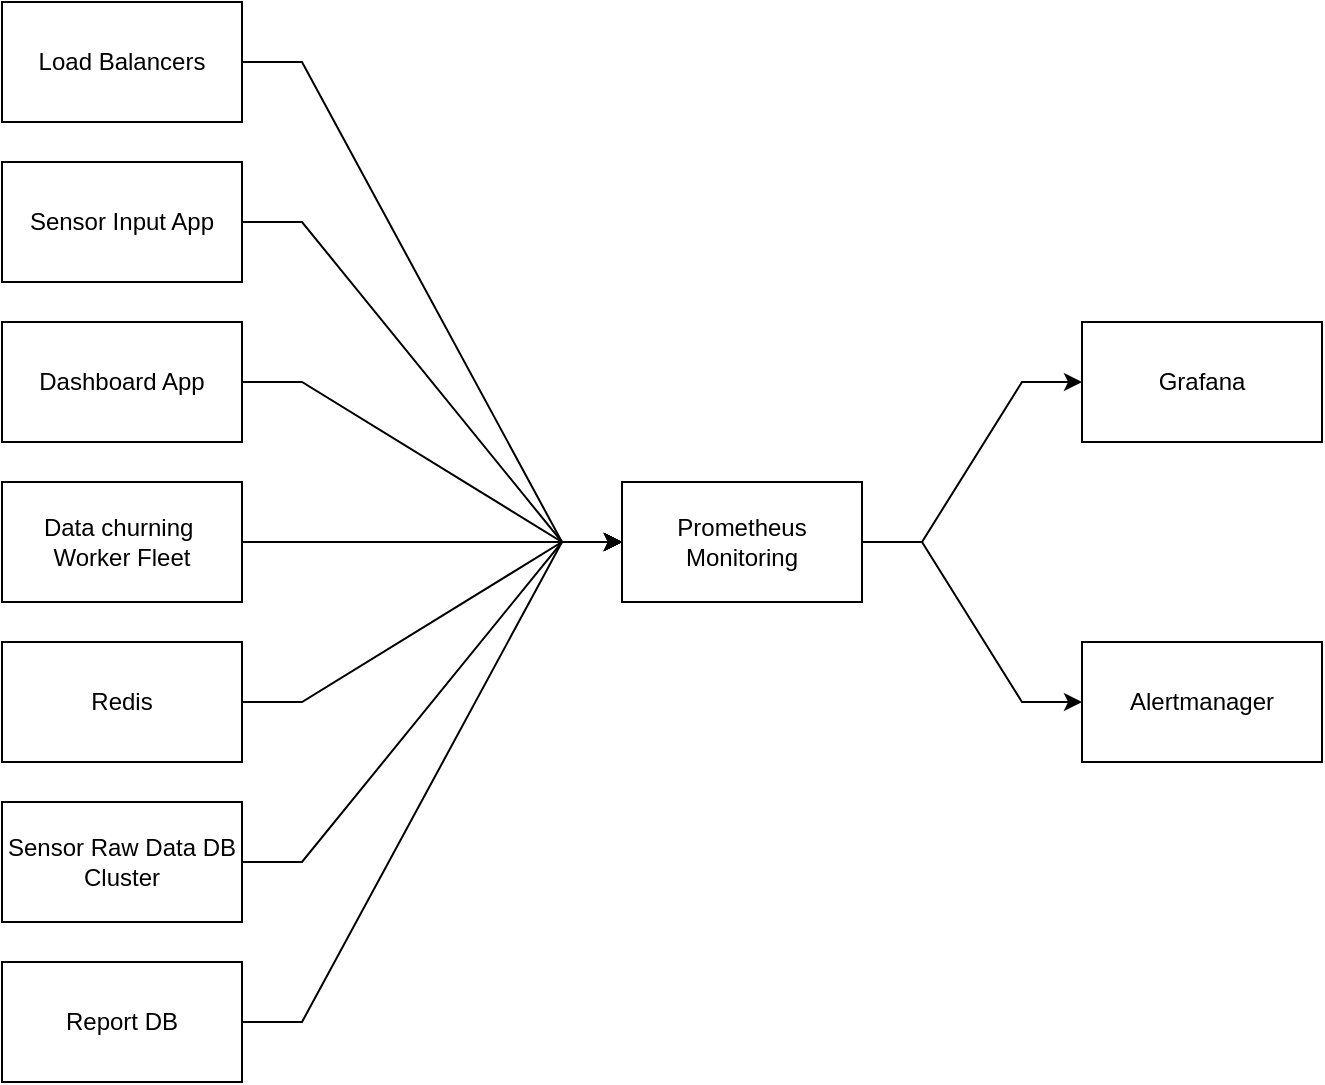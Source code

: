 <mxfile version="26.0.8">
  <diagram name="Page-1" id="bObrGGtt51SXWGbJWr-1">
    <mxGraphModel dx="1242" dy="795" grid="1" gridSize="10" guides="1" tooltips="1" connect="1" arrows="1" fold="1" page="0" pageScale="1" pageWidth="850" pageHeight="1100" math="0" shadow="0">
      <root>
        <mxCell id="0" />
        <mxCell id="1" parent="0" />
        <mxCell id="bbWJwlbJjzKB8nXCeNuv-17" style="edgeStyle=entityRelationEdgeStyle;rounded=0;orthogonalLoop=1;jettySize=auto;html=1;entryX=0;entryY=0.5;entryDx=0;entryDy=0;" edge="1" parent="1" source="bbWJwlbJjzKB8nXCeNuv-1" target="bbWJwlbJjzKB8nXCeNuv-16">
          <mxGeometry relative="1" as="geometry" />
        </mxCell>
        <mxCell id="bbWJwlbJjzKB8nXCeNuv-19" style="edgeStyle=entityRelationEdgeStyle;rounded=0;orthogonalLoop=1;jettySize=auto;html=1;entryX=0;entryY=0.5;entryDx=0;entryDy=0;" edge="1" parent="1" source="bbWJwlbJjzKB8nXCeNuv-1" target="bbWJwlbJjzKB8nXCeNuv-18">
          <mxGeometry relative="1" as="geometry" />
        </mxCell>
        <mxCell id="bbWJwlbJjzKB8nXCeNuv-1" value="Prometheus Monitoring" style="rounded=0;whiteSpace=wrap;html=1;" vertex="1" parent="1">
          <mxGeometry x="420" y="490" width="120" height="60" as="geometry" />
        </mxCell>
        <mxCell id="bbWJwlbJjzKB8nXCeNuv-9" style="edgeStyle=entityRelationEdgeStyle;rounded=0;orthogonalLoop=1;jettySize=auto;html=1;entryX=0;entryY=0.5;entryDx=0;entryDy=0;" edge="1" parent="1" source="bbWJwlbJjzKB8nXCeNuv-2" target="bbWJwlbJjzKB8nXCeNuv-1">
          <mxGeometry relative="1" as="geometry" />
        </mxCell>
        <mxCell id="bbWJwlbJjzKB8nXCeNuv-2" value="Load Balancers" style="rounded=0;whiteSpace=wrap;html=1;" vertex="1" parent="1">
          <mxGeometry x="110" y="250" width="120" height="60" as="geometry" />
        </mxCell>
        <mxCell id="bbWJwlbJjzKB8nXCeNuv-10" style="edgeStyle=entityRelationEdgeStyle;rounded=0;orthogonalLoop=1;jettySize=auto;html=1;" edge="1" parent="1" source="bbWJwlbJjzKB8nXCeNuv-3">
          <mxGeometry relative="1" as="geometry">
            <mxPoint x="420" y="520" as="targetPoint" />
          </mxGeometry>
        </mxCell>
        <mxCell id="bbWJwlbJjzKB8nXCeNuv-3" value="Sensor Input App" style="rounded=0;whiteSpace=wrap;html=1;" vertex="1" parent="1">
          <mxGeometry x="110" y="330" width="120" height="60" as="geometry" />
        </mxCell>
        <mxCell id="bbWJwlbJjzKB8nXCeNuv-12" style="edgeStyle=entityRelationEdgeStyle;rounded=0;orthogonalLoop=1;jettySize=auto;html=1;" edge="1" parent="1" source="bbWJwlbJjzKB8nXCeNuv-4">
          <mxGeometry relative="1" as="geometry">
            <mxPoint x="420" y="520" as="targetPoint" />
          </mxGeometry>
        </mxCell>
        <mxCell id="bbWJwlbJjzKB8nXCeNuv-4" value="&lt;div&gt;Data churning&amp;nbsp;&lt;/div&gt;&lt;div&gt;Worker Fleet&lt;/div&gt;" style="rounded=0;whiteSpace=wrap;html=1;" vertex="1" parent="1">
          <mxGeometry x="110" y="490" width="120" height="60" as="geometry" />
        </mxCell>
        <mxCell id="bbWJwlbJjzKB8nXCeNuv-13" style="edgeStyle=entityRelationEdgeStyle;rounded=0;orthogonalLoop=1;jettySize=auto;html=1;" edge="1" parent="1" source="bbWJwlbJjzKB8nXCeNuv-5">
          <mxGeometry relative="1" as="geometry">
            <mxPoint x="420" y="520" as="targetPoint" />
          </mxGeometry>
        </mxCell>
        <mxCell id="bbWJwlbJjzKB8nXCeNuv-5" value="Redis" style="rounded=0;whiteSpace=wrap;html=1;" vertex="1" parent="1">
          <mxGeometry x="110" y="570" width="120" height="60" as="geometry" />
        </mxCell>
        <mxCell id="bbWJwlbJjzKB8nXCeNuv-14" style="edgeStyle=entityRelationEdgeStyle;rounded=0;orthogonalLoop=1;jettySize=auto;html=1;" edge="1" parent="1" source="bbWJwlbJjzKB8nXCeNuv-6">
          <mxGeometry relative="1" as="geometry">
            <mxPoint x="420" y="520" as="targetPoint" />
          </mxGeometry>
        </mxCell>
        <mxCell id="bbWJwlbJjzKB8nXCeNuv-6" value="Sensor Raw Data DB Cluster" style="rounded=0;whiteSpace=wrap;html=1;" vertex="1" parent="1">
          <mxGeometry x="110" y="650" width="120" height="60" as="geometry" />
        </mxCell>
        <mxCell id="bbWJwlbJjzKB8nXCeNuv-15" style="edgeStyle=entityRelationEdgeStyle;rounded=0;orthogonalLoop=1;jettySize=auto;html=1;entryX=0;entryY=0.5;entryDx=0;entryDy=0;" edge="1" parent="1" source="bbWJwlbJjzKB8nXCeNuv-7" target="bbWJwlbJjzKB8nXCeNuv-1">
          <mxGeometry relative="1" as="geometry" />
        </mxCell>
        <mxCell id="bbWJwlbJjzKB8nXCeNuv-7" value="Report DB" style="rounded=0;whiteSpace=wrap;html=1;" vertex="1" parent="1">
          <mxGeometry x="110" y="730" width="120" height="60" as="geometry" />
        </mxCell>
        <mxCell id="bbWJwlbJjzKB8nXCeNuv-11" style="edgeStyle=entityRelationEdgeStyle;rounded=0;orthogonalLoop=1;jettySize=auto;html=1;entryX=0;entryY=0.5;entryDx=0;entryDy=0;" edge="1" parent="1" source="bbWJwlbJjzKB8nXCeNuv-8" target="bbWJwlbJjzKB8nXCeNuv-1">
          <mxGeometry relative="1" as="geometry" />
        </mxCell>
        <mxCell id="bbWJwlbJjzKB8nXCeNuv-8" value="Dashboard App" style="rounded=0;whiteSpace=wrap;html=1;" vertex="1" parent="1">
          <mxGeometry x="110" y="410" width="120" height="60" as="geometry" />
        </mxCell>
        <mxCell id="bbWJwlbJjzKB8nXCeNuv-16" value="Grafana" style="rounded=0;whiteSpace=wrap;html=1;" vertex="1" parent="1">
          <mxGeometry x="650" y="410" width="120" height="60" as="geometry" />
        </mxCell>
        <mxCell id="bbWJwlbJjzKB8nXCeNuv-18" value="Alertmanager" style="rounded=0;whiteSpace=wrap;html=1;" vertex="1" parent="1">
          <mxGeometry x="650" y="570" width="120" height="60" as="geometry" />
        </mxCell>
      </root>
    </mxGraphModel>
  </diagram>
</mxfile>
